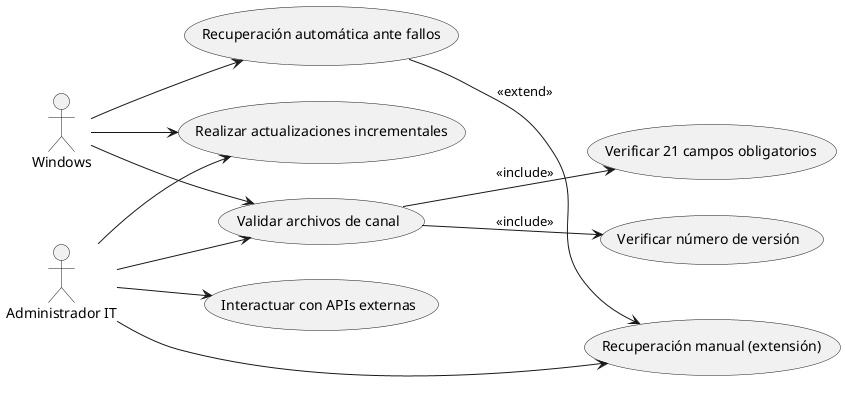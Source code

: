 @startuml
left to right direction

actor "Administrador IT" as Admin
actor "Windows" as Win

usecase "Validar archivos de canal" as UC1
usecase "Verificar 21 campos obligatorios" as UC2
usecase "Verificar número de versión" as UC3
usecase "Realizar actualizaciones incrementales" as UC4
usecase "Recuperación automática ante fallos" as UC5
usecase "Recuperación manual (extensión)" as UC6
usecase "Interactuar con APIs externas" as UC7

Win --> UC1
Win --> UC4
Win --> UC5
UC1 --> UC2 : <<include>>
UC1 --> UC3 : <<include>>
UC5 --> UC6 : <<extend>>

Admin --> UC1
Admin --> UC4
Admin --> UC6
Admin --> UC7

@enduml
